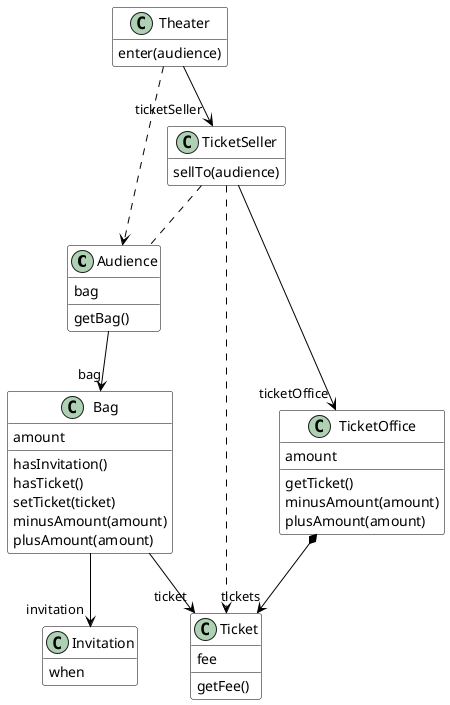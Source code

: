 @startuml
skinparam class {
    BackgroundColor White
    ArrowColor Black
    BorderColor Black
}

class Audience {
    bag
    getBag()
}
class TicketSeller {
    sellTo(audience)
}

class Theater {
    enter(audience)
}
class Invitation {
    when
}
class Ticket {
    fee
    getFee()
}
class Bag {
    amount
    hasInvitation()
    hasTicket()
    setTicket(ticket)
    minusAmount(amount)
    plusAmount(amount)
}
class TicketOffice {
    amount
    getTicket()
    minusAmount(amount)
    plusAmount(amount)
}
hide empty members
hide empty methods

Theater --> "ticketSeller" TicketSeller
Theater ..> Audience

TicketSeller --> "ticketOffice" TicketOffice
TicketSeller .. Audience
TicketSeller ..> Ticket

Audience --> "bag" Bag

Bag --> "invitation" Invitation
Bag --> "ticket" Ticket

TicketOffice *--> " tickets" Ticket




@enduml
